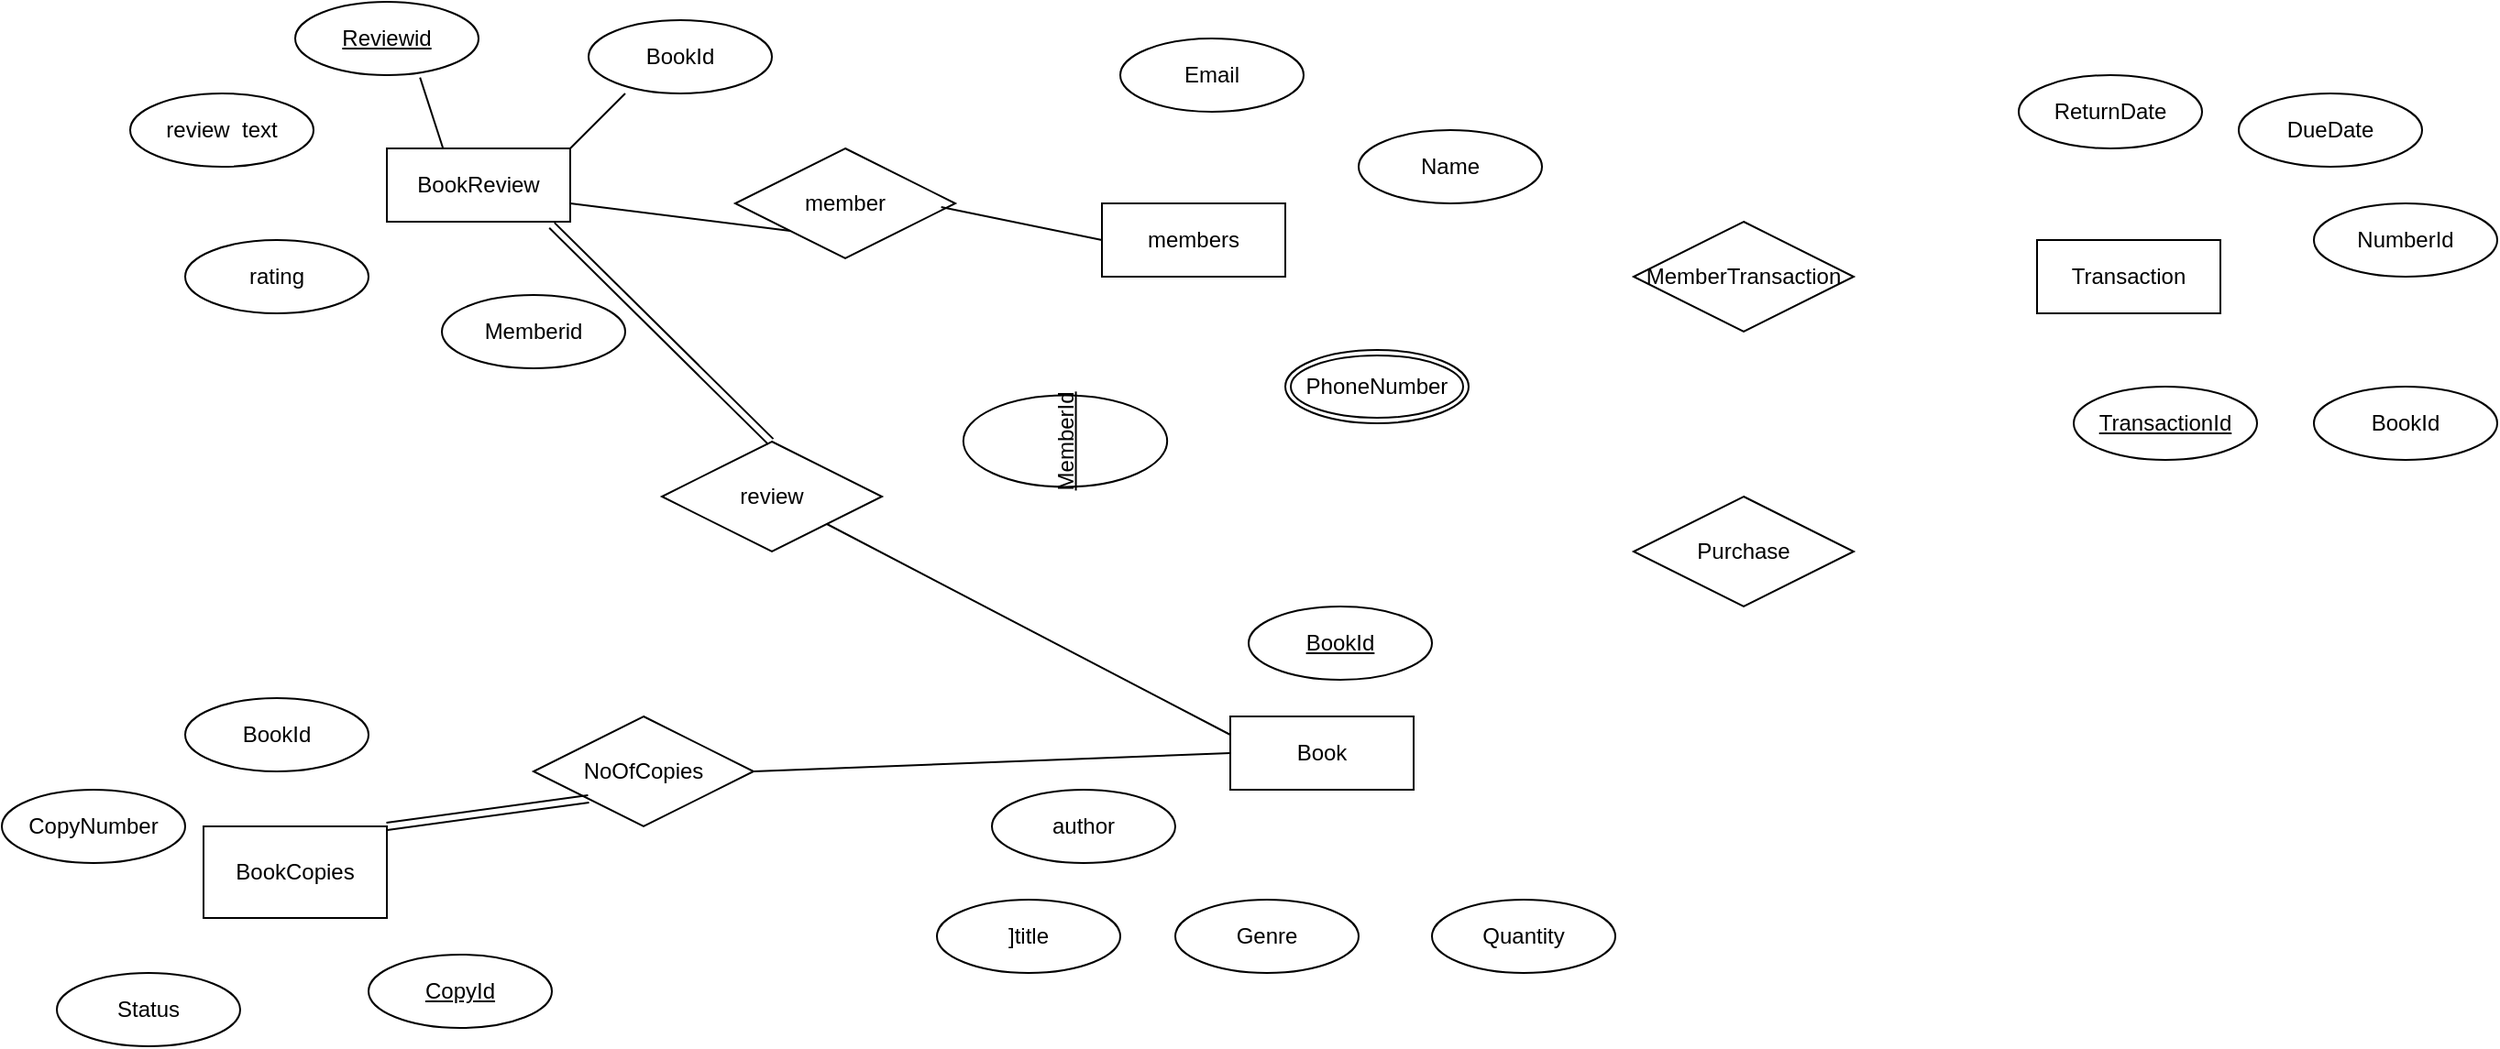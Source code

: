<mxfile version="22.1.16" type="github">
  <diagram name="Page-1" id="YLTaXv6vYdR_lLq-B3Km">
    <mxGraphModel dx="1424" dy="412" grid="1" gridSize="10" guides="1" tooltips="1" connect="1" arrows="1" fold="1" page="1" pageScale="1" pageWidth="827" pageHeight="1169" math="0" shadow="0">
      <root>
        <mxCell id="0" />
        <mxCell id="1" parent="0" />
        <mxCell id="6rOEG5NT-BdXog1rvi7E-19" value="Transaction" style="whiteSpace=wrap;html=1;align=center;" vertex="1" parent="1">
          <mxGeometry x="990" y="150" width="100" height="40" as="geometry" />
        </mxCell>
        <mxCell id="6rOEG5NT-BdXog1rvi7E-20" value="members" style="whiteSpace=wrap;html=1;align=center;" vertex="1" parent="1">
          <mxGeometry x="480" y="130" width="100" height="40" as="geometry" />
        </mxCell>
        <object label="BookCopies" id="6rOEG5NT-BdXog1rvi7E-21">
          <mxCell style="whiteSpace=wrap;html=1;align=center;" vertex="1" parent="1">
            <mxGeometry x="-10" y="470" width="100" height="50" as="geometry" />
          </mxCell>
        </object>
        <mxCell id="6rOEG5NT-BdXog1rvi7E-22" value="Book" style="whiteSpace=wrap;html=1;align=center;" vertex="1" parent="1">
          <mxGeometry x="550" y="410" width="100" height="40" as="geometry" />
        </mxCell>
        <mxCell id="6rOEG5NT-BdXog1rvi7E-40" value="Reviewid" style="ellipse;whiteSpace=wrap;html=1;align=center;fontStyle=4;" vertex="1" parent="1">
          <mxGeometry x="40" y="20" width="100" height="40" as="geometry" />
        </mxCell>
        <mxCell id="6rOEG5NT-BdXog1rvi7E-41" value="" style="endArrow=none;html=1;rounded=0;exitX=0.681;exitY=1.033;exitDx=0;exitDy=0;exitPerimeter=0;entryX=0.121;entryY=-0.183;entryDx=0;entryDy=0;entryPerimeter=0;" edge="1" parent="1" source="6rOEG5NT-BdXog1rvi7E-40">
          <mxGeometry relative="1" as="geometry">
            <mxPoint x="330" y="100" as="sourcePoint" />
            <mxPoint x="122.1" y="104.51" as="targetPoint" />
            <Array as="points" />
          </mxGeometry>
        </mxCell>
        <mxCell id="6rOEG5NT-BdXog1rvi7E-44" value="BookReview" style="whiteSpace=wrap;html=1;align=center;" vertex="1" parent="1">
          <mxGeometry x="90" y="100" width="100" height="40" as="geometry" />
        </mxCell>
        <mxCell id="6rOEG5NT-BdXog1rvi7E-45" value="BookId" style="ellipse;whiteSpace=wrap;html=1;align=center;" vertex="1" parent="1">
          <mxGeometry x="200" y="30" width="100" height="40" as="geometry" />
        </mxCell>
        <mxCell id="6rOEG5NT-BdXog1rvi7E-46" value="review&amp;nbsp; text" style="ellipse;whiteSpace=wrap;html=1;align=center;" vertex="1" parent="1">
          <mxGeometry x="-50" y="70" width="100" height="40" as="geometry" />
        </mxCell>
        <mxCell id="6rOEG5NT-BdXog1rvi7E-47" value="Memberid" style="ellipse;whiteSpace=wrap;html=1;align=center;" vertex="1" parent="1">
          <mxGeometry x="120" y="180" width="100" height="40" as="geometry" />
        </mxCell>
        <mxCell id="6rOEG5NT-BdXog1rvi7E-48" value="rating" style="ellipse;whiteSpace=wrap;html=1;align=center;" vertex="1" parent="1">
          <mxGeometry x="-20" y="150" width="100" height="40" as="geometry" />
        </mxCell>
        <mxCell id="6rOEG5NT-BdXog1rvi7E-50" value="member" style="shape=rhombus;perimeter=rhombusPerimeter;whiteSpace=wrap;html=1;align=center;" vertex="1" parent="1">
          <mxGeometry x="280" y="100" width="120" height="60" as="geometry" />
        </mxCell>
        <mxCell id="6rOEG5NT-BdXog1rvi7E-51" value="MemberId" style="ellipse;whiteSpace=wrap;html=1;align=center;fontStyle=4;rotation=-90;direction=south;" vertex="1" parent="1">
          <mxGeometry x="434.99" y="204.12" width="50" height="111.18" as="geometry" />
        </mxCell>
        <mxCell id="6rOEG5NT-BdXog1rvi7E-52" value="PhoneNumber" style="ellipse;shape=doubleEllipse;margin=3;whiteSpace=wrap;html=1;align=center;" vertex="1" parent="1">
          <mxGeometry x="580" y="210" width="100" height="40" as="geometry" />
        </mxCell>
        <mxCell id="6rOEG5NT-BdXog1rvi7E-53" value="Name" style="ellipse;whiteSpace=wrap;html=1;align=center;" vertex="1" parent="1">
          <mxGeometry x="620" y="90" width="100" height="40" as="geometry" />
        </mxCell>
        <mxCell id="6rOEG5NT-BdXog1rvi7E-54" value="Email" style="ellipse;whiteSpace=wrap;html=1;align=center;" vertex="1" parent="1">
          <mxGeometry x="490" y="40" width="100" height="40" as="geometry" />
        </mxCell>
        <mxCell id="6rOEG5NT-BdXog1rvi7E-55" value="MemberTransaction" style="shape=rhombus;perimeter=rhombusPerimeter;whiteSpace=wrap;html=1;align=center;" vertex="1" parent="1">
          <mxGeometry x="770" y="140" width="120" height="60" as="geometry" />
        </mxCell>
        <mxCell id="6rOEG5NT-BdXog1rvi7E-56" value="TransactionId" style="ellipse;whiteSpace=wrap;html=1;align=center;fontStyle=4;" vertex="1" parent="1">
          <mxGeometry x="1010" y="230" width="100" height="40" as="geometry" />
        </mxCell>
        <mxCell id="6rOEG5NT-BdXog1rvi7E-57" value="BookId" style="ellipse;whiteSpace=wrap;html=1;align=center;" vertex="1" parent="1">
          <mxGeometry x="1141" y="230" width="100" height="40" as="geometry" />
        </mxCell>
        <mxCell id="6rOEG5NT-BdXog1rvi7E-58" value="NumberId" style="ellipse;whiteSpace=wrap;html=1;align=center;" vertex="1" parent="1">
          <mxGeometry x="1141" y="130" width="100" height="40" as="geometry" />
        </mxCell>
        <mxCell id="6rOEG5NT-BdXog1rvi7E-59" value="DueDate" style="ellipse;whiteSpace=wrap;html=1;align=center;" vertex="1" parent="1">
          <mxGeometry x="1100" y="70" width="100" height="40" as="geometry" />
        </mxCell>
        <mxCell id="6rOEG5NT-BdXog1rvi7E-60" value="ReturnDate" style="ellipse;whiteSpace=wrap;html=1;align=center;" vertex="1" parent="1">
          <mxGeometry x="980" y="60" width="100" height="40" as="geometry" />
        </mxCell>
        <mxCell id="6rOEG5NT-BdXog1rvi7E-63" value="Purchase" style="shape=rhombus;perimeter=rhombusPerimeter;whiteSpace=wrap;html=1;align=center;" vertex="1" parent="1">
          <mxGeometry x="770" y="290" width="120" height="60" as="geometry" />
        </mxCell>
        <mxCell id="6rOEG5NT-BdXog1rvi7E-64" value="BookId" style="ellipse;whiteSpace=wrap;html=1;align=center;fontStyle=4;" vertex="1" parent="1">
          <mxGeometry x="560" y="350" width="100" height="40" as="geometry" />
        </mxCell>
        <mxCell id="6rOEG5NT-BdXog1rvi7E-65" value="]title" style="ellipse;whiteSpace=wrap;html=1;align=center;" vertex="1" parent="1">
          <mxGeometry x="390" y="510" width="100" height="40" as="geometry" />
        </mxCell>
        <mxCell id="6rOEG5NT-BdXog1rvi7E-66" value="author" style="ellipse;whiteSpace=wrap;html=1;align=center;" vertex="1" parent="1">
          <mxGeometry x="420" y="450" width="100" height="40" as="geometry" />
        </mxCell>
        <mxCell id="6rOEG5NT-BdXog1rvi7E-67" value="Genre" style="ellipse;whiteSpace=wrap;html=1;align=center;" vertex="1" parent="1">
          <mxGeometry x="520" y="510" width="100" height="40" as="geometry" />
        </mxCell>
        <mxCell id="6rOEG5NT-BdXog1rvi7E-68" value="Quantity" style="ellipse;whiteSpace=wrap;html=1;align=center;" vertex="1" parent="1">
          <mxGeometry x="660" y="510" width="100" height="40" as="geometry" />
        </mxCell>
        <mxCell id="6rOEG5NT-BdXog1rvi7E-71" value="NoOfCopies" style="shape=rhombus;perimeter=rhombusPerimeter;whiteSpace=wrap;html=1;align=center;" vertex="1" parent="1">
          <mxGeometry x="170" y="410" width="120" height="60" as="geometry" />
        </mxCell>
        <mxCell id="6rOEG5NT-BdXog1rvi7E-72" value="CopyId" style="ellipse;whiteSpace=wrap;html=1;align=center;fontStyle=4;" vertex="1" parent="1">
          <mxGeometry x="80" y="540" width="100" height="40" as="geometry" />
        </mxCell>
        <mxCell id="6rOEG5NT-BdXog1rvi7E-73" value="Status" style="ellipse;whiteSpace=wrap;html=1;align=center;" vertex="1" parent="1">
          <mxGeometry x="-90" y="550" width="100" height="40" as="geometry" />
        </mxCell>
        <mxCell id="6rOEG5NT-BdXog1rvi7E-74" value="CopyNumber" style="ellipse;whiteSpace=wrap;html=1;align=center;" vertex="1" parent="1">
          <mxGeometry x="-120" y="450" width="100" height="40" as="geometry" />
        </mxCell>
        <mxCell id="6rOEG5NT-BdXog1rvi7E-75" value="BookId" style="ellipse;whiteSpace=wrap;html=1;align=center;" vertex="1" parent="1">
          <mxGeometry x="-20" y="400" width="100" height="40" as="geometry" />
        </mxCell>
        <mxCell id="6rOEG5NT-BdXog1rvi7E-76" value="" style="endArrow=none;html=1;rounded=0;exitX=0.936;exitY=0.533;exitDx=0;exitDy=0;exitPerimeter=0;entryX=0;entryY=0.5;entryDx=0;entryDy=0;" edge="1" parent="1" source="6rOEG5NT-BdXog1rvi7E-50" target="6rOEG5NT-BdXog1rvi7E-20">
          <mxGeometry relative="1" as="geometry">
            <mxPoint x="350" y="120" as="sourcePoint" />
            <mxPoint x="510" y="120" as="targetPoint" />
          </mxGeometry>
        </mxCell>
        <mxCell id="6rOEG5NT-BdXog1rvi7E-77" value="" style="endArrow=none;html=1;rounded=0;exitX=1;exitY=0;exitDx=0;exitDy=0;" edge="1" parent="1" source="6rOEG5NT-BdXog1rvi7E-44">
          <mxGeometry relative="1" as="geometry">
            <mxPoint x="350" y="120" as="sourcePoint" />
            <mxPoint x="190" y="100" as="targetPoint" />
            <Array as="points">
              <mxPoint x="220" y="70" />
            </Array>
          </mxGeometry>
        </mxCell>
        <mxCell id="6rOEG5NT-BdXog1rvi7E-78" value="review" style="shape=rhombus;perimeter=rhombusPerimeter;whiteSpace=wrap;html=1;align=center;" vertex="1" parent="1">
          <mxGeometry x="240" y="260" width="120" height="60" as="geometry" />
        </mxCell>
        <mxCell id="6rOEG5NT-BdXog1rvi7E-81" value="" style="endArrow=none;html=1;rounded=0;exitX=1;exitY=0.75;exitDx=0;exitDy=0;entryX=0;entryY=1;entryDx=0;entryDy=0;" edge="1" parent="1" source="6rOEG5NT-BdXog1rvi7E-44" target="6rOEG5NT-BdXog1rvi7E-50">
          <mxGeometry relative="1" as="geometry">
            <mxPoint x="220" y="140" as="sourcePoint" />
            <mxPoint x="290" y="140" as="targetPoint" />
          </mxGeometry>
        </mxCell>
        <mxCell id="6rOEG5NT-BdXog1rvi7E-82" value="" style="shape=link;html=1;rounded=0;entryX=0.578;entryY=-0.033;entryDx=0;entryDy=0;entryPerimeter=0;exitX=1;exitY=1;exitDx=0;exitDy=0;" edge="1" parent="1">
          <mxGeometry relative="1" as="geometry">
            <mxPoint x="180" y="141.98" as="sourcePoint" />
            <mxPoint x="299.36" y="260" as="targetPoint" />
          </mxGeometry>
        </mxCell>
        <mxCell id="6rOEG5NT-BdXog1rvi7E-84" value="" style="endArrow=none;html=1;rounded=0;exitX=1;exitY=1;exitDx=0;exitDy=0;entryX=0;entryY=0.25;entryDx=0;entryDy=0;" edge="1" parent="1" source="6rOEG5NT-BdXog1rvi7E-78" target="6rOEG5NT-BdXog1rvi7E-22">
          <mxGeometry relative="1" as="geometry">
            <mxPoint x="310" y="350" as="sourcePoint" />
            <mxPoint x="470" y="350" as="targetPoint" />
          </mxGeometry>
        </mxCell>
        <mxCell id="6rOEG5NT-BdXog1rvi7E-85" value="" style="endArrow=none;html=1;rounded=0;exitX=1;exitY=0.5;exitDx=0;exitDy=0;" edge="1" parent="1" source="6rOEG5NT-BdXog1rvi7E-71">
          <mxGeometry relative="1" as="geometry">
            <mxPoint x="310" y="350" as="sourcePoint" />
            <mxPoint x="550" y="430" as="targetPoint" />
          </mxGeometry>
        </mxCell>
        <mxCell id="6rOEG5NT-BdXog1rvi7E-86" value="" style="shape=link;html=1;rounded=0;exitX=1;exitY=0;exitDx=0;exitDy=0;entryX=0;entryY=1;entryDx=0;entryDy=0;" edge="1" parent="1" source="6rOEG5NT-BdXog1rvi7E-21" target="6rOEG5NT-BdXog1rvi7E-71">
          <mxGeometry relative="1" as="geometry">
            <mxPoint x="60" y="370" as="sourcePoint" />
            <mxPoint x="220" y="370" as="targetPoint" />
          </mxGeometry>
        </mxCell>
      </root>
    </mxGraphModel>
  </diagram>
</mxfile>
